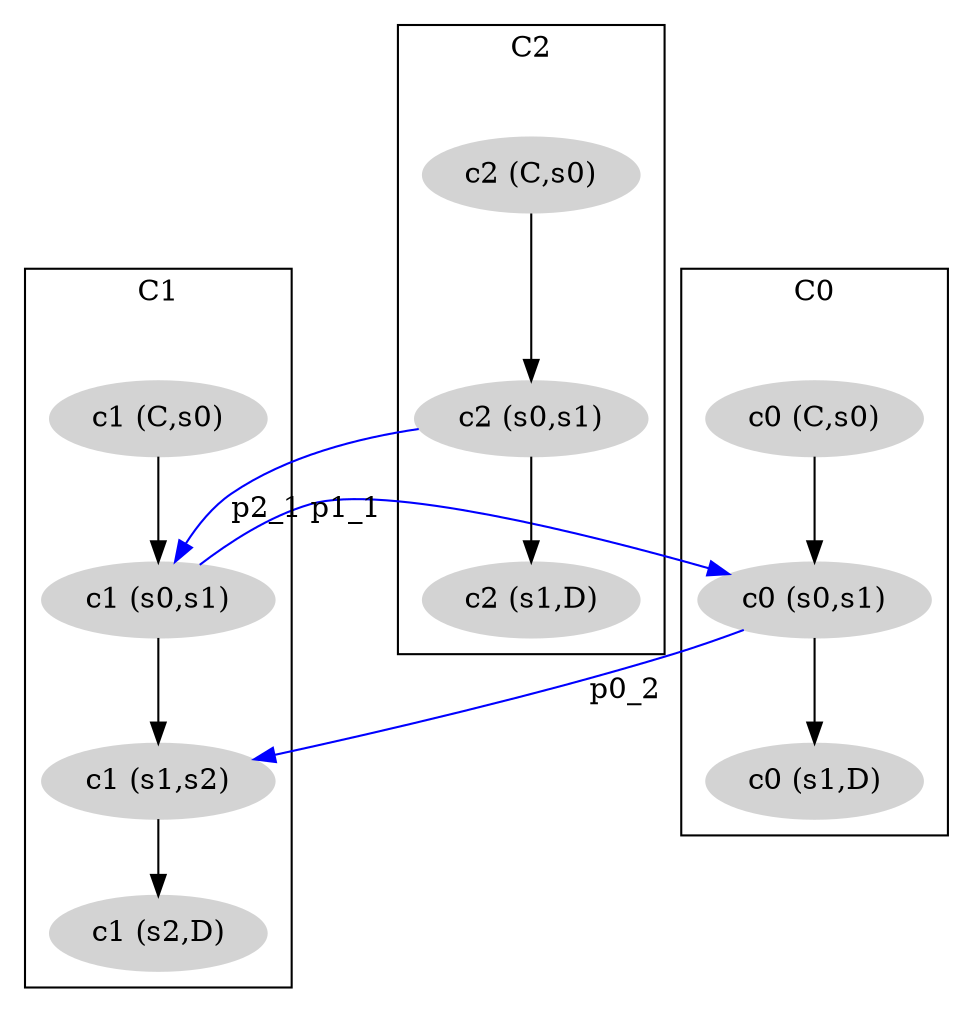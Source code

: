 // Abstract plan in DOT file representation 

digraph {

	// Instance line of c1
	subgraph cluster_c1 {
		node[style=filled, color=lightgrey];
		"c1 (C,s0)" -> "c1 (s0,s1)";
		"c1 (s0,s1)" -> "c1 (s1,s2)";
		"c1 (s1,s2)" -> "c1 (s2,D)";
		label="C1";
	}

	// Instance line of c0
	subgraph cluster_c0 {
		node[style=filled, color=lightgrey];
		"c0 (C,s0)" -> "c0 (s0,s1)";
		"c0 (s0,s1)" -> "c0 (s1,D)";
		label="C0";
	}

	// Instance line of c2
	subgraph cluster_c2 {
		node[style=filled, color=lightgrey];
		"c2 (C,s0)" -> "c2 (s0,s1)";
		"c2 (s0,s1)" -> "c2 (s1,D)";
		label="C2";
	}
	// Edges from instance line of c1
		"c1 (s0,s1)" -> "c0 (s0,s1)" [label="p1_1", color=blue];

	// Edges from instance line of c0
		"c0 (s0,s1)" -> "c1 (s1,s2)" [label="p0_2", color=blue];

	// Edges from instance line of c2
		"c2 (s0,s1)" -> "c1 (s0,s1)" [label="p2_1", color=blue];
}